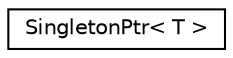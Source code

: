 digraph "Graphical Class Hierarchy"
{
 // LATEX_PDF_SIZE
  edge [fontname="Helvetica",fontsize="10",labelfontname="Helvetica",labelfontsize="10"];
  node [fontname="Helvetica",fontsize="10",shape=record];
  rankdir="LR";
  Node0 [label="SingletonPtr\< T \>",height=0.2,width=0.4,color="black", fillcolor="white", style="filled",URL="$struct_singleton_ptr.html",tooltip=" "];
}
